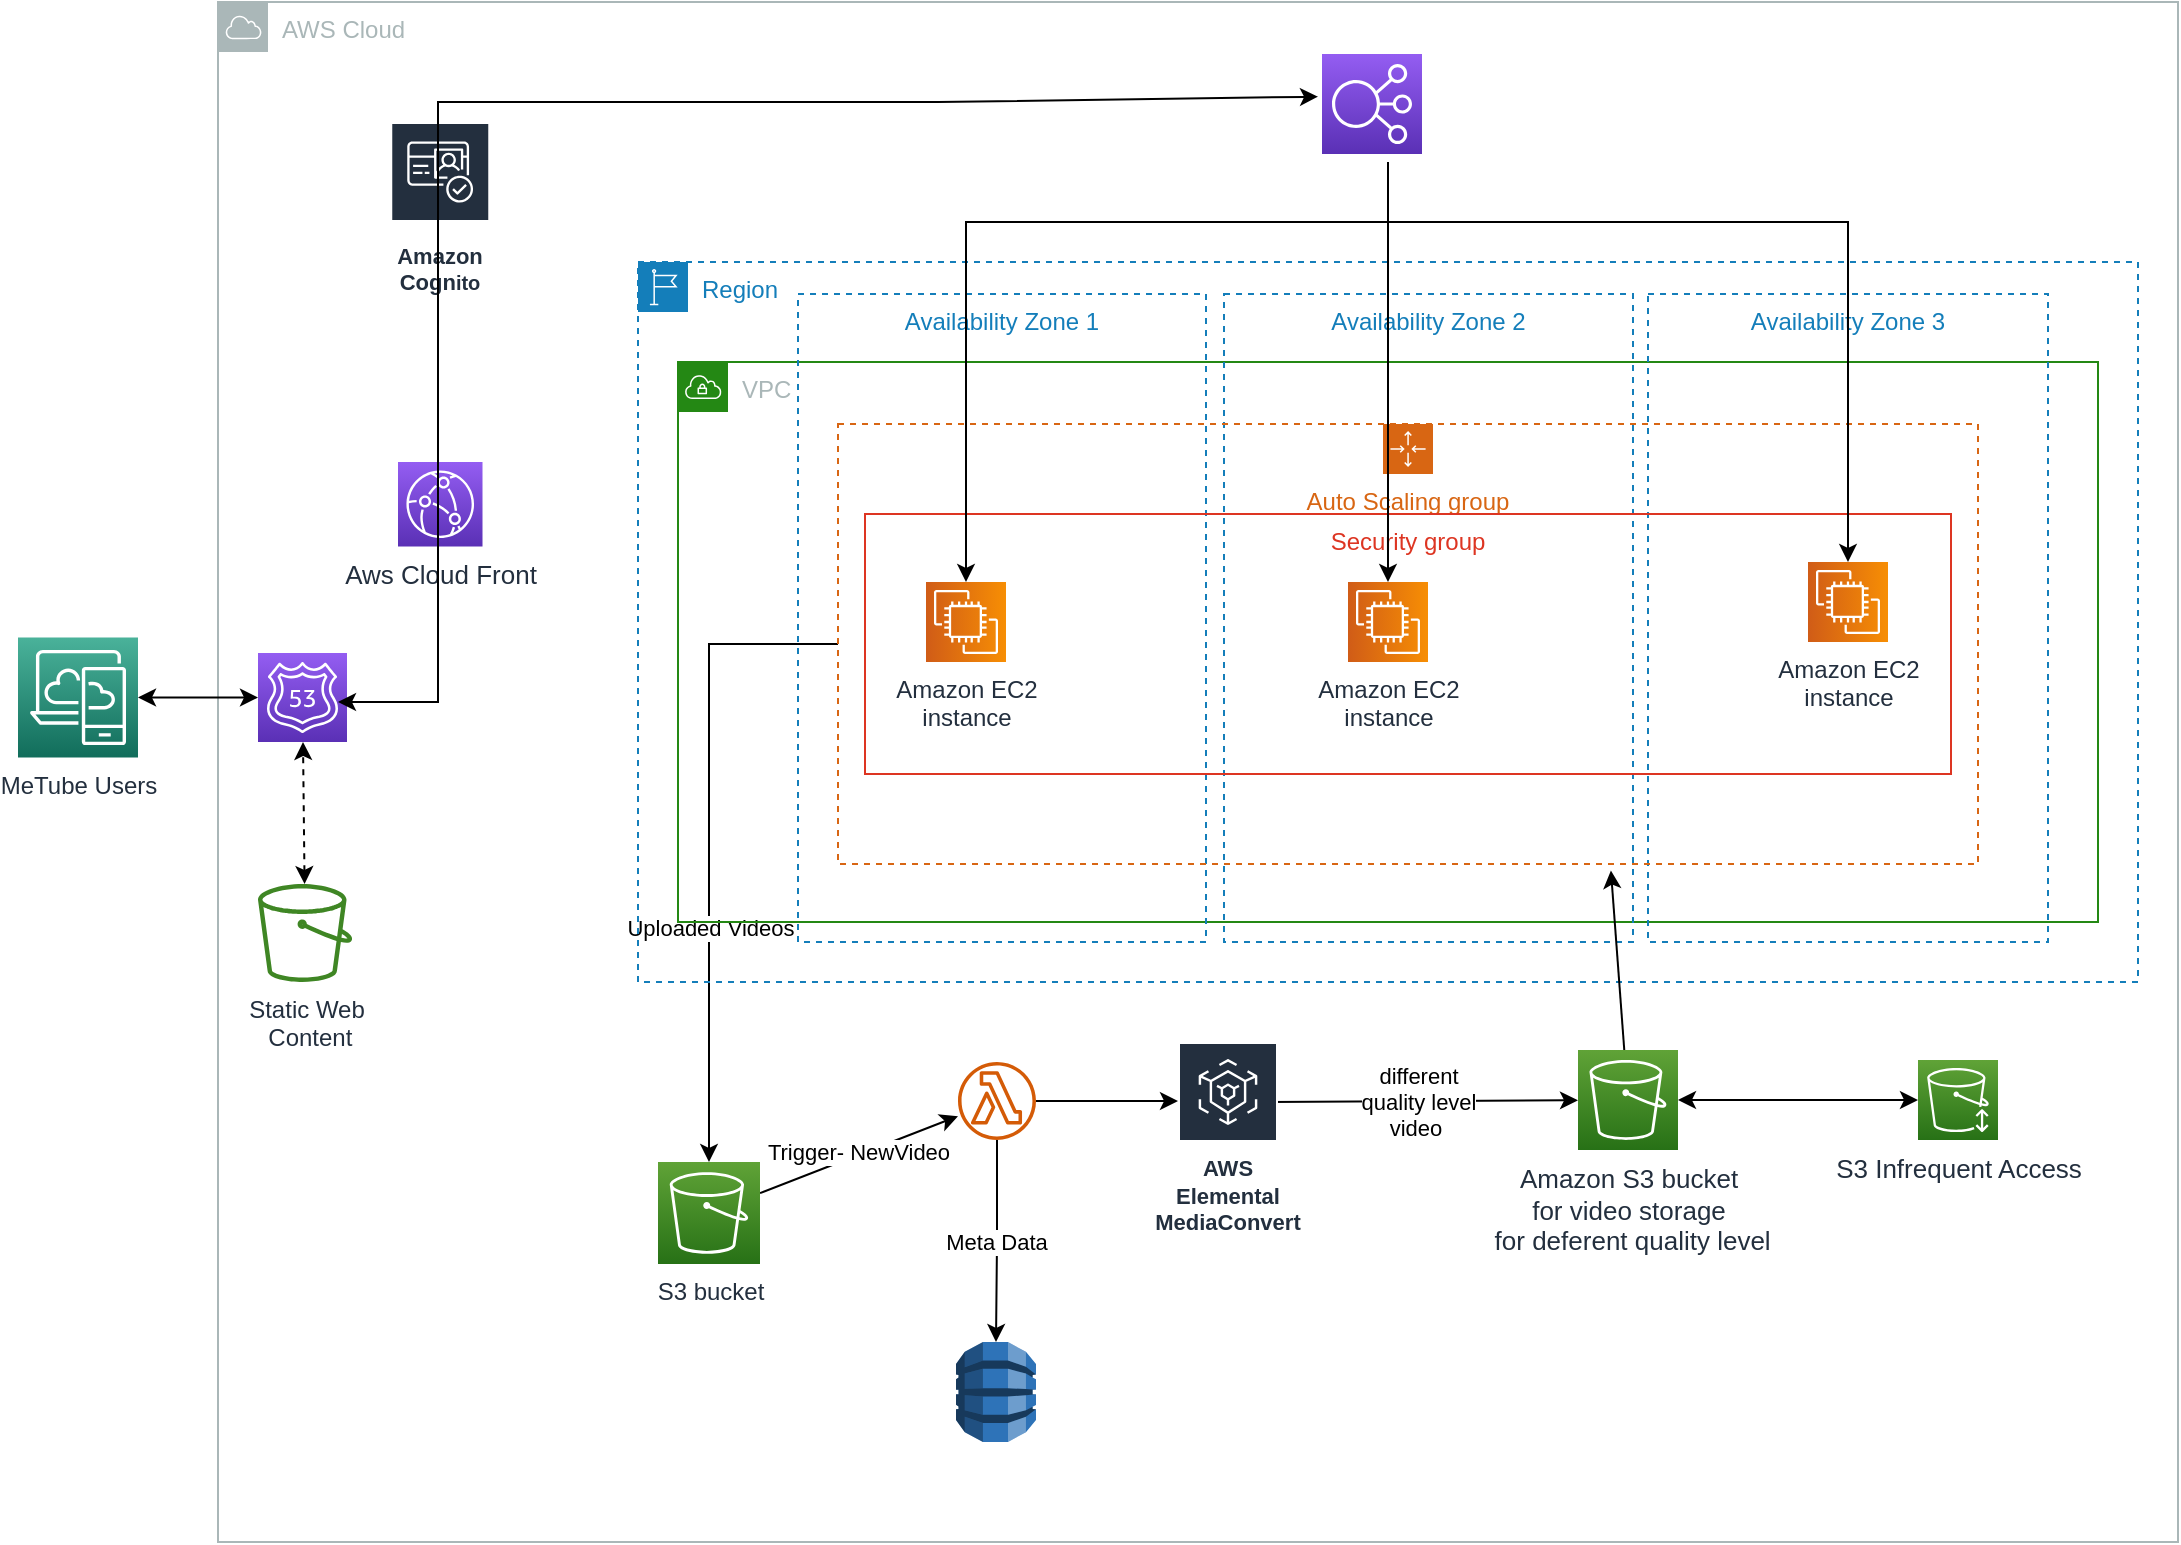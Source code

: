 <mxfile version="20.7.4" type="github">
  <diagram id="Ht1M8jgEwFfnCIfOTk4-" name="Page-1">
    <mxGraphModel dx="1221" dy="-159" grid="1" gridSize="10" guides="1" tooltips="1" connect="1" arrows="1" fold="1" page="1" pageScale="1" pageWidth="1169" pageHeight="827" math="0" shadow="0">
      <root>
        <mxCell id="0" />
        <mxCell id="1" parent="0" />
        <mxCell id="DZGWMXBmIChsNoSMhoET-186" value="MeTube Users" style="sketch=0;points=[[0,0,0],[0.25,0,0],[0.5,0,0],[0.75,0,0],[1,0,0],[0,1,0],[0.25,1,0],[0.5,1,0],[0.75,1,0],[1,1,0],[0,0.25,0],[0,0.5,0],[0,0.75,0],[1,0.25,0],[1,0.5,0],[1,0.75,0]];outlineConnect=0;fontColor=#232F3E;gradientColor=#4AB29A;gradientDirection=north;fillColor=#116D5B;strokeColor=#ffffff;dashed=0;verticalLabelPosition=bottom;verticalAlign=top;align=center;html=1;fontSize=12;fontStyle=0;aspect=fixed;shape=mxgraph.aws4.resourceIcon;resIcon=mxgraph.aws4.desktop_and_app_streaming;" parent="1" vertex="1">
          <mxGeometry x="30" y="1157.75" width="60" height="60" as="geometry" />
        </mxCell>
        <mxCell id="4P5i_J7nVt56rzf8EJ_W-7" value="AWS Cloud" style="sketch=0;outlineConnect=0;gradientColor=none;html=1;whiteSpace=wrap;fontSize=12;fontStyle=0;shape=mxgraph.aws4.group;grIcon=mxgraph.aws4.group_aws_cloud;strokeColor=#AAB7B8;fillColor=none;verticalAlign=top;align=left;spacingLeft=30;fontColor=#AAB7B8;dashed=0;" parent="1" vertex="1">
          <mxGeometry x="130" y="840" width="980" height="770" as="geometry" />
        </mxCell>
        <mxCell id="4P5i_J7nVt56rzf8EJ_W-91" value="" style="edgeStyle=orthogonalEdgeStyle;rounded=0;orthogonalLoop=1;jettySize=auto;html=1;fontSize=11;" parent="1" source="4P5i_J7nVt56rzf8EJ_W-44" target="SNzjPzk16070n_50ZgtL-5" edge="1">
          <mxGeometry x="0.192" y="35" relative="1" as="geometry">
            <mxPoint x="477" y="1300.5" as="sourcePoint" />
            <mxPoint x="204.263" y="1311.75" as="targetPoint" />
            <Array as="points" />
            <mxPoint as="offset" />
          </mxGeometry>
        </mxCell>
        <mxCell id="4P5i_J7nVt56rzf8EJ_W-93" value="Uploaded Videos" style="edgeLabel;html=1;align=center;verticalAlign=middle;resizable=0;points=[];fontSize=11;" parent="4P5i_J7nVt56rzf8EJ_W-91" vertex="1" connectable="0">
          <mxGeometry x="0.276" y="1" relative="1" as="geometry">
            <mxPoint x="-1" as="offset" />
          </mxGeometry>
        </mxCell>
        <mxCell id="4P5i_J7nVt56rzf8EJ_W-8" value="" style="sketch=0;points=[[0,0,0],[0.25,0,0],[0.5,0,0],[0.75,0,0],[1,0,0],[0,1,0],[0.25,1,0],[0.5,1,0],[0.75,1,0],[1,1,0],[0,0.25,0],[0,0.5,0],[0,0.75,0],[1,0.25,0],[1,0.5,0],[1,0.75,0]];outlineConnect=0;fontColor=#232F3E;gradientColor=#945DF2;gradientDirection=north;fillColor=#5A30B5;strokeColor=#ffffff;dashed=0;verticalLabelPosition=bottom;verticalAlign=top;align=center;html=1;fontSize=12;fontStyle=0;aspect=fixed;shape=mxgraph.aws4.resourceIcon;resIcon=mxgraph.aws4.route_53;" parent="1" vertex="1">
          <mxGeometry x="150" y="1165.5" width="44.5" height="44.5" as="geometry" />
        </mxCell>
        <mxCell id="4P5i_J7nVt56rzf8EJ_W-9" value="&lt;font style=&quot;font-size: 13px;&quot;&gt;Aws Cloud Front&lt;/font&gt;" style="sketch=0;points=[[0,0,0],[0.25,0,0],[0.5,0,0],[0.75,0,0],[1,0,0],[0,1,0],[0.25,1,0],[0.5,1,0],[0.75,1,0],[1,1,0],[0,0.25,0],[0,0.5,0],[0,0.75,0],[1,0.25,0],[1,0.5,0],[1,0.75,0]];outlineConnect=0;fontColor=#232F3E;gradientColor=#945DF2;gradientDirection=north;fillColor=#5A30B5;strokeColor=#ffffff;dashed=0;verticalLabelPosition=bottom;verticalAlign=top;align=center;html=1;fontSize=12;fontStyle=0;aspect=fixed;shape=mxgraph.aws4.resourceIcon;resIcon=mxgraph.aws4.cloudfront;" parent="1" vertex="1">
          <mxGeometry x="220" y="1070" width="42.25" height="42.25" as="geometry" />
        </mxCell>
        <mxCell id="4P5i_J7nVt56rzf8EJ_W-12" value="Region" style="points=[[0,0],[0.25,0],[0.5,0],[0.75,0],[1,0],[1,0.25],[1,0.5],[1,0.75],[1,1],[0.75,1],[0.5,1],[0.25,1],[0,1],[0,0.75],[0,0.5],[0,0.25]];outlineConnect=0;gradientColor=none;html=1;whiteSpace=wrap;fontSize=12;fontStyle=0;container=1;pointerEvents=0;collapsible=0;recursiveResize=0;shape=mxgraph.aws4.group;grIcon=mxgraph.aws4.group_region;strokeColor=#147EBA;fillColor=none;verticalAlign=top;align=left;spacingLeft=30;fontColor=#147EBA;dashed=1;" parent="1" vertex="1">
          <mxGeometry x="340" y="970" width="750" height="360" as="geometry" />
        </mxCell>
        <mxCell id="4P5i_J7nVt56rzf8EJ_W-13" value="VPC" style="points=[[0,0],[0.25,0],[0.5,0],[0.75,0],[1,0],[1,0.25],[1,0.5],[1,0.75],[1,1],[0.75,1],[0.5,1],[0.25,1],[0,1],[0,0.75],[0,0.5],[0,0.25]];outlineConnect=0;gradientColor=none;html=1;whiteSpace=wrap;fontSize=12;fontStyle=0;container=1;pointerEvents=0;collapsible=0;recursiveResize=0;shape=mxgraph.aws4.group;grIcon=mxgraph.aws4.group_vpc;strokeColor=#248814;fillColor=none;verticalAlign=top;align=left;spacingLeft=30;fontColor=#AAB7B8;dashed=0;" parent="4P5i_J7nVt56rzf8EJ_W-12" vertex="1">
          <mxGeometry x="20" y="50" width="710" height="280" as="geometry" />
        </mxCell>
        <mxCell id="4P5i_J7nVt56rzf8EJ_W-14" value="Availability Zone 3" style="fillColor=none;strokeColor=#147EBA;dashed=1;verticalAlign=top;fontStyle=0;fontColor=#147EBA;" parent="4P5i_J7nVt56rzf8EJ_W-13" vertex="1">
          <mxGeometry x="485" y="-34" width="200" height="324" as="geometry" />
        </mxCell>
        <mxCell id="4P5i_J7nVt56rzf8EJ_W-37" value="Amazon EC2 &lt;br&gt;instance" style="sketch=0;points=[[0,0,0],[0.25,0,0],[0.5,0,0],[0.75,0,0],[1,0,0],[0,1,0],[0.25,1,0],[0.5,1,0],[0.75,1,0],[1,1,0],[0,0.25,0],[0,0.5,0],[0,0.75,0],[1,0.25,0],[1,0.5,0],[1,0.75,0]];outlineConnect=0;fontColor=#232F3E;gradientColor=#F78E04;gradientDirection=north;fillColor=#D05C17;strokeColor=#ffffff;dashed=0;verticalLabelPosition=bottom;verticalAlign=top;align=center;html=1;fontSize=12;fontStyle=0;aspect=fixed;shape=mxgraph.aws4.resourceIcon;resIcon=mxgraph.aws4.ec2;direction=south;" parent="4P5i_J7nVt56rzf8EJ_W-13" vertex="1">
          <mxGeometry x="565" y="100" width="40" height="40" as="geometry" />
        </mxCell>
        <mxCell id="4P5i_J7nVt56rzf8EJ_W-15" value="Availability Zone 1" style="fillColor=none;strokeColor=#147EBA;dashed=1;verticalAlign=top;fontStyle=0;fontColor=#147EBA;" parent="4P5i_J7nVt56rzf8EJ_W-12" vertex="1">
          <mxGeometry x="80" y="16" width="204" height="324" as="geometry" />
        </mxCell>
        <mxCell id="4P5i_J7nVt56rzf8EJ_W-16" value="Availability Zone 2" style="fillColor=none;strokeColor=#147EBA;dashed=1;verticalAlign=top;fontStyle=0;fontColor=#147EBA;" parent="4P5i_J7nVt56rzf8EJ_W-12" vertex="1">
          <mxGeometry x="293" y="16" width="204.5" height="324" as="geometry" />
        </mxCell>
        <mxCell id="4P5i_J7nVt56rzf8EJ_W-25" value="Amazon EC2 &lt;br&gt;instance" style="sketch=0;points=[[0,0,0],[0.25,0,0],[0.5,0,0],[0.75,0,0],[1,0,0],[0,1,0],[0.25,1,0],[0.5,1,0],[0.75,1,0],[1,1,0],[0,0.25,0],[0,0.5,0],[0,0.75,0],[1,0.25,0],[1,0.5,0],[1,0.75,0]];outlineConnect=0;fontColor=#232F3E;gradientColor=#F78E04;gradientDirection=north;fillColor=#D05C17;strokeColor=#ffffff;dashed=0;verticalLabelPosition=bottom;verticalAlign=top;align=center;html=1;fontSize=12;fontStyle=0;aspect=fixed;shape=mxgraph.aws4.resourceIcon;resIcon=mxgraph.aws4.ec2;direction=south;" parent="4P5i_J7nVt56rzf8EJ_W-12" vertex="1">
          <mxGeometry x="144" y="160" width="40" height="40" as="geometry" />
        </mxCell>
        <mxCell id="4P5i_J7nVt56rzf8EJ_W-36" value="Amazon EC2 &lt;br&gt;instance" style="sketch=0;points=[[0,0,0],[0.25,0,0],[0.5,0,0],[0.75,0,0],[1,0,0],[0,1,0],[0.25,1,0],[0.5,1,0],[0.75,1,0],[1,1,0],[0,0.25,0],[0,0.5,0],[0,0.75,0],[1,0.25,0],[1,0.5,0],[1,0.75,0]];outlineConnect=0;fontColor=#232F3E;gradientColor=#F78E04;gradientDirection=north;fillColor=#D05C17;strokeColor=#ffffff;dashed=0;verticalLabelPosition=bottom;verticalAlign=top;align=center;html=1;fontSize=12;fontStyle=0;aspect=fixed;shape=mxgraph.aws4.resourceIcon;resIcon=mxgraph.aws4.ec2;direction=south;" parent="4P5i_J7nVt56rzf8EJ_W-12" vertex="1">
          <mxGeometry x="355" y="160" width="40" height="40" as="geometry" />
        </mxCell>
        <mxCell id="4P5i_J7nVt56rzf8EJ_W-44" value="Auto Scaling group" style="points=[[0,0],[0.25,0],[0.5,0],[0.75,0],[1,0],[1,0.25],[1,0.5],[1,0.75],[1,1],[0.75,1],[0.5,1],[0.25,1],[0,1],[0,0.75],[0,0.5],[0,0.25]];outlineConnect=0;gradientColor=none;html=1;whiteSpace=wrap;fontSize=12;fontStyle=0;container=1;pointerEvents=0;collapsible=0;recursiveResize=0;shape=mxgraph.aws4.groupCenter;grIcon=mxgraph.aws4.group_auto_scaling_group;grStroke=1;strokeColor=#D86613;fillColor=none;verticalAlign=top;align=center;fontColor=#D86613;dashed=1;spacingTop=25;" parent="4P5i_J7nVt56rzf8EJ_W-12" vertex="1">
          <mxGeometry x="100" y="81" width="570" height="220" as="geometry" />
        </mxCell>
        <mxCell id="4P5i_J7nVt56rzf8EJ_W-52" value="Security group" style="fillColor=none;strokeColor=#DD3522;verticalAlign=top;fontStyle=0;fontColor=#DD3522;" parent="4P5i_J7nVt56rzf8EJ_W-44" vertex="1">
          <mxGeometry x="13.5" y="45" width="543" height="130" as="geometry" />
        </mxCell>
        <mxCell id="4P5i_J7nVt56rzf8EJ_W-31" style="edgeStyle=orthogonalEdgeStyle;rounded=0;orthogonalLoop=1;jettySize=auto;html=1;exitX=0.5;exitY=1;exitDx=0;exitDy=0;exitPerimeter=0;" parent="1" target="4P5i_J7nVt56rzf8EJ_W-25" edge="1">
          <mxGeometry relative="1" as="geometry">
            <mxPoint x="715" y="920" as="sourcePoint" />
            <Array as="points">
              <mxPoint x="715" y="950" />
              <mxPoint x="504" y="950" />
            </Array>
          </mxGeometry>
        </mxCell>
        <mxCell id="4P5i_J7nVt56rzf8EJ_W-33" value="" style="endArrow=classic;html=1;rounded=0;exitX=0.5;exitY=1;exitDx=0;exitDy=0;exitPerimeter=0;entryX=0;entryY=0.5;entryDx=0;entryDy=0;entryPerimeter=0;" parent="1" target="4P5i_J7nVt56rzf8EJ_W-36" edge="1">
          <mxGeometry width="50" height="50" relative="1" as="geometry">
            <mxPoint x="715" y="920" as="sourcePoint" />
            <mxPoint x="715" y="1100" as="targetPoint" />
          </mxGeometry>
        </mxCell>
        <mxCell id="4P5i_J7nVt56rzf8EJ_W-34" value="" style="endArrow=classic;html=1;rounded=0;exitX=0.5;exitY=1;exitDx=0;exitDy=0;exitPerimeter=0;entryX=0;entryY=0.5;entryDx=0;entryDy=0;entryPerimeter=0;" parent="1" target="4P5i_J7nVt56rzf8EJ_W-37" edge="1">
          <mxGeometry x="1" y="311" width="50" height="50" relative="1" as="geometry">
            <mxPoint x="715" y="920" as="sourcePoint" />
            <mxPoint x="910" y="1090" as="targetPoint" />
            <Array as="points">
              <mxPoint x="715" y="950" />
              <mxPoint x="810" y="950" />
              <mxPoint x="945" y="950" />
            </Array>
            <mxPoint x="430" y="-10" as="offset" />
          </mxGeometry>
        </mxCell>
        <mxCell id="4P5i_J7nVt56rzf8EJ_W-64" value="Meta Data" style="edgeStyle=orthogonalEdgeStyle;rounded=0;orthogonalLoop=1;jettySize=auto;html=1;" parent="1" source="4P5i_J7nVt56rzf8EJ_W-59" target="4P5i_J7nVt56rzf8EJ_W-63" edge="1">
          <mxGeometry relative="1" as="geometry" />
        </mxCell>
        <mxCell id="SNzjPzk16070n_50ZgtL-11" value="" style="edgeStyle=none;rounded=0;orthogonalLoop=1;jettySize=auto;html=1;entryX=0;entryY=0.295;entryDx=0;entryDy=0;entryPerimeter=0;" edge="1" parent="1" source="4P5i_J7nVt56rzf8EJ_W-59" target="4P5i_J7nVt56rzf8EJ_W-68">
          <mxGeometry relative="1" as="geometry" />
        </mxCell>
        <mxCell id="4P5i_J7nVt56rzf8EJ_W-59" value="" style="sketch=0;outlineConnect=0;fontColor=#232F3E;gradientColor=none;fillColor=#D45B07;strokeColor=none;dashed=0;verticalLabelPosition=bottom;verticalAlign=top;align=center;html=1;fontSize=12;fontStyle=0;aspect=fixed;pointerEvents=1;shape=mxgraph.aws4.lambda_function;" parent="1" vertex="1">
          <mxGeometry x="500" y="1370" width="39" height="39" as="geometry" />
        </mxCell>
        <mxCell id="4P5i_J7nVt56rzf8EJ_W-63" value="" style="outlineConnect=0;dashed=0;verticalLabelPosition=bottom;verticalAlign=top;align=center;html=1;shape=mxgraph.aws3.dynamo_db;fillColor=#2E73B8;gradientColor=none;" parent="1" vertex="1">
          <mxGeometry x="499" y="1510" width="40" height="50" as="geometry" />
        </mxCell>
        <mxCell id="SNzjPzk16070n_50ZgtL-15" value="" style="edgeStyle=none;rounded=0;orthogonalLoop=1;jettySize=auto;html=1;entryX=0.678;entryY=1.015;entryDx=0;entryDy=0;entryPerimeter=0;" edge="1" parent="1" source="4P5i_J7nVt56rzf8EJ_W-67" target="4P5i_J7nVt56rzf8EJ_W-44">
          <mxGeometry relative="1" as="geometry" />
        </mxCell>
        <mxCell id="4P5i_J7nVt56rzf8EJ_W-67" value="&lt;font style=&quot;font-size: 13px;&quot;&gt;Amazon S3 bucket &lt;br&gt;for video storage&lt;br&gt;&amp;nbsp;for deferent quality level&lt;/font&gt;" style="sketch=0;points=[[0,0,0],[0.25,0,0],[0.5,0,0],[0.75,0,0],[1,0,0],[0,1,0],[0.25,1,0],[0.5,1,0],[0.75,1,0],[1,1,0],[0,0.25,0],[0,0.5,0],[0,0.75,0],[1,0.25,0],[1,0.5,0],[1,0.75,0]];outlineConnect=0;fontColor=#232F3E;gradientColor=#60A337;gradientDirection=north;fillColor=#277116;strokeColor=#ffffff;dashed=0;verticalLabelPosition=bottom;verticalAlign=top;align=center;html=1;fontSize=12;fontStyle=0;aspect=fixed;shape=mxgraph.aws4.resourceIcon;resIcon=mxgraph.aws4.s3;" parent="1" vertex="1">
          <mxGeometry x="810" y="1364" width="50" height="50" as="geometry" />
        </mxCell>
        <mxCell id="SNzjPzk16070n_50ZgtL-13" value="different &lt;br&gt;quality level &lt;br&gt;video&amp;nbsp;" style="edgeStyle=none;rounded=0;orthogonalLoop=1;jettySize=auto;html=1;" edge="1" parent="1" target="4P5i_J7nVt56rzf8EJ_W-67">
          <mxGeometry relative="1" as="geometry">
            <mxPoint x="650" y="1390" as="sourcePoint" />
          </mxGeometry>
        </mxCell>
        <mxCell id="4P5i_J7nVt56rzf8EJ_W-68" value="&lt;font style=&quot;font-size: 11px;&quot;&gt;AWS Elemental MediaConvert&lt;/font&gt;" style="sketch=0;outlineConnect=0;fontColor=#232F3E;gradientColor=none;strokeColor=#ffffff;fillColor=#232F3E;dashed=0;verticalLabelPosition=middle;verticalAlign=bottom;align=center;html=1;whiteSpace=wrap;fontSize=10;fontStyle=1;spacing=3;shape=mxgraph.aws4.productIcon;prIcon=mxgraph.aws4.elemental_mediaconvert;" parent="1" vertex="1">
          <mxGeometry x="610" y="1360" width="50" height="100" as="geometry" />
        </mxCell>
        <mxCell id="4P5i_J7nVt56rzf8EJ_W-71" value="&lt;font style=&quot;font-size: 13px;&quot;&gt;S3 Infrequent Access&lt;/font&gt;" style="sketch=0;points=[[0,0,0],[0.25,0,0],[0.5,0,0],[0.75,0,0],[1,0,0],[0,1,0],[0.25,1,0],[0.5,1,0],[0.75,1,0],[1,1,0],[0,0.25,0],[0,0.5,0],[0,0.75,0],[1,0.25,0],[1,0.5,0],[1,0.75,0]];outlineConnect=0;fontColor=#232F3E;gradientColor=#60A337;gradientDirection=north;fillColor=#277116;strokeColor=#ffffff;dashed=0;verticalLabelPosition=bottom;verticalAlign=top;align=center;html=1;fontSize=12;fontStyle=0;aspect=fixed;shape=mxgraph.aws4.resourceIcon;resIcon=mxgraph.aws4.infrequent_access_storage_class;" parent="1" vertex="1">
          <mxGeometry x="980" y="1369" width="40" height="40" as="geometry" />
        </mxCell>
        <mxCell id="4P5i_J7nVt56rzf8EJ_W-74" value="&lt;font style=&quot;font-size: 11px;&quot;&gt;Amazon Cogn&lt;/font&gt;ito" style="sketch=0;outlineConnect=0;fontColor=#232F3E;gradientColor=none;strokeColor=#ffffff;fillColor=#232F3E;dashed=0;verticalLabelPosition=middle;verticalAlign=bottom;align=center;html=1;whiteSpace=wrap;fontSize=10;fontStyle=1;spacing=3;shape=mxgraph.aws4.productIcon;prIcon=mxgraph.aws4.cognito;" parent="1" vertex="1">
          <mxGeometry x="216.13" y="900" width="50" height="90" as="geometry" />
        </mxCell>
        <mxCell id="4P5i_J7nVt56rzf8EJ_W-103" value="" style="endArrow=classic;startArrow=classic;html=1;rounded=0;fontSize=11;entryX=0;entryY=0.5;entryDx=0;entryDy=0;entryPerimeter=0;exitX=1;exitY=0.5;exitDx=0;exitDy=0;exitPerimeter=0;" parent="1" source="DZGWMXBmIChsNoSMhoET-186" target="4P5i_J7nVt56rzf8EJ_W-8" edge="1">
          <mxGeometry width="50" height="50" relative="1" as="geometry">
            <mxPoint x="120" y="1190" as="sourcePoint" />
            <mxPoint x="160" y="1140" as="targetPoint" />
          </mxGeometry>
        </mxCell>
        <mxCell id="4P5i_J7nVt56rzf8EJ_W-105" value="" style="endArrow=classic;startArrow=classic;html=1;rounded=0;fontSize=11;" parent="1" edge="1">
          <mxGeometry width="50" height="50" relative="1" as="geometry">
            <mxPoint x="680" y="887.349" as="sourcePoint" />
            <mxPoint x="190" y="1190" as="targetPoint" />
            <Array as="points">
              <mxPoint x="490" y="890" />
              <mxPoint x="240" y="890" />
              <mxPoint x="240" y="1120" />
              <mxPoint x="240" y="1190" />
            </Array>
          </mxGeometry>
        </mxCell>
        <mxCell id="SNzjPzk16070n_50ZgtL-2" value="Static Web&lt;br&gt;&amp;nbsp;Content" style="sketch=0;outlineConnect=0;fontColor=#232F3E;gradientColor=none;fillColor=#3F8624;strokeColor=none;dashed=0;verticalLabelPosition=bottom;verticalAlign=top;align=center;html=1;fontSize=12;fontStyle=0;aspect=fixed;pointerEvents=1;shape=mxgraph.aws4.bucket;" vertex="1" parent="1">
          <mxGeometry x="150" y="1281" width="47.12" height="49" as="geometry" />
        </mxCell>
        <mxCell id="SNzjPzk16070n_50ZgtL-4" value="" style="endArrow=classic;startArrow=classic;html=1;rounded=0;dashed=1;" edge="1" parent="1" source="SNzjPzk16070n_50ZgtL-2" target="4P5i_J7nVt56rzf8EJ_W-8">
          <mxGeometry width="50" height="50" relative="1" as="geometry">
            <mxPoint x="560" y="1220" as="sourcePoint" />
            <mxPoint x="610" y="1170" as="targetPoint" />
          </mxGeometry>
        </mxCell>
        <mxCell id="SNzjPzk16070n_50ZgtL-9" value="" style="edgeStyle=none;rounded=0;orthogonalLoop=1;jettySize=auto;html=1;" edge="1" parent="1" source="SNzjPzk16070n_50ZgtL-5" target="4P5i_J7nVt56rzf8EJ_W-59">
          <mxGeometry relative="1" as="geometry" />
        </mxCell>
        <mxCell id="SNzjPzk16070n_50ZgtL-10" value="Trigger- NewVideo" style="edgeLabel;html=1;align=center;verticalAlign=middle;resizable=0;points=[];" vertex="1" connectable="0" parent="SNzjPzk16070n_50ZgtL-9">
          <mxGeometry x="-0.247" y="-2" relative="1" as="geometry">
            <mxPoint x="11" y="-8" as="offset" />
          </mxGeometry>
        </mxCell>
        <mxCell id="SNzjPzk16070n_50ZgtL-5" value="S3 bucket" style="sketch=0;points=[[0,0,0],[0.25,0,0],[0.5,0,0],[0.75,0,0],[1,0,0],[0,1,0],[0.25,1,0],[0.5,1,0],[0.75,1,0],[1,1,0],[0,0.25,0],[0,0.5,0],[0,0.75,0],[1,0.25,0],[1,0.5,0],[1,0.75,0]];outlineConnect=0;fontColor=#232F3E;gradientColor=#60A337;gradientDirection=north;fillColor=#277116;strokeColor=#ffffff;dashed=0;verticalLabelPosition=bottom;verticalAlign=top;align=center;html=1;fontSize=12;fontStyle=0;aspect=fixed;shape=mxgraph.aws4.resourceIcon;resIcon=mxgraph.aws4.s3;" vertex="1" parent="1">
          <mxGeometry x="350" y="1420" width="51" height="51" as="geometry" />
        </mxCell>
        <mxCell id="SNzjPzk16070n_50ZgtL-14" value="" style="endArrow=classic;startArrow=classic;html=1;rounded=0;entryX=0;entryY=0.5;entryDx=0;entryDy=0;entryPerimeter=0;exitX=1;exitY=0.5;exitDx=0;exitDy=0;exitPerimeter=0;" edge="1" parent="1" source="4P5i_J7nVt56rzf8EJ_W-67" target="4P5i_J7nVt56rzf8EJ_W-71">
          <mxGeometry width="50" height="50" relative="1" as="geometry">
            <mxPoint x="580" y="1260" as="sourcePoint" />
            <mxPoint x="630" y="1210" as="targetPoint" />
          </mxGeometry>
        </mxCell>
        <mxCell id="SNzjPzk16070n_50ZgtL-16" value="" style="sketch=0;points=[[0,0,0],[0.25,0,0],[0.5,0,0],[0.75,0,0],[1,0,0],[0,1,0],[0.25,1,0],[0.5,1,0],[0.75,1,0],[1,1,0],[0,0.25,0],[0,0.5,0],[0,0.75,0],[1,0.25,0],[1,0.5,0],[1,0.75,0]];outlineConnect=0;fontColor=#232F3E;gradientColor=#945DF2;gradientDirection=north;fillColor=#5A30B5;strokeColor=#ffffff;dashed=0;verticalLabelPosition=bottom;verticalAlign=top;align=center;html=1;fontSize=12;fontStyle=0;aspect=fixed;shape=mxgraph.aws4.resourceIcon;resIcon=mxgraph.aws4.elastic_load_balancing;" vertex="1" parent="1">
          <mxGeometry x="682" y="866" width="50" height="50" as="geometry" />
        </mxCell>
      </root>
    </mxGraphModel>
  </diagram>
</mxfile>
